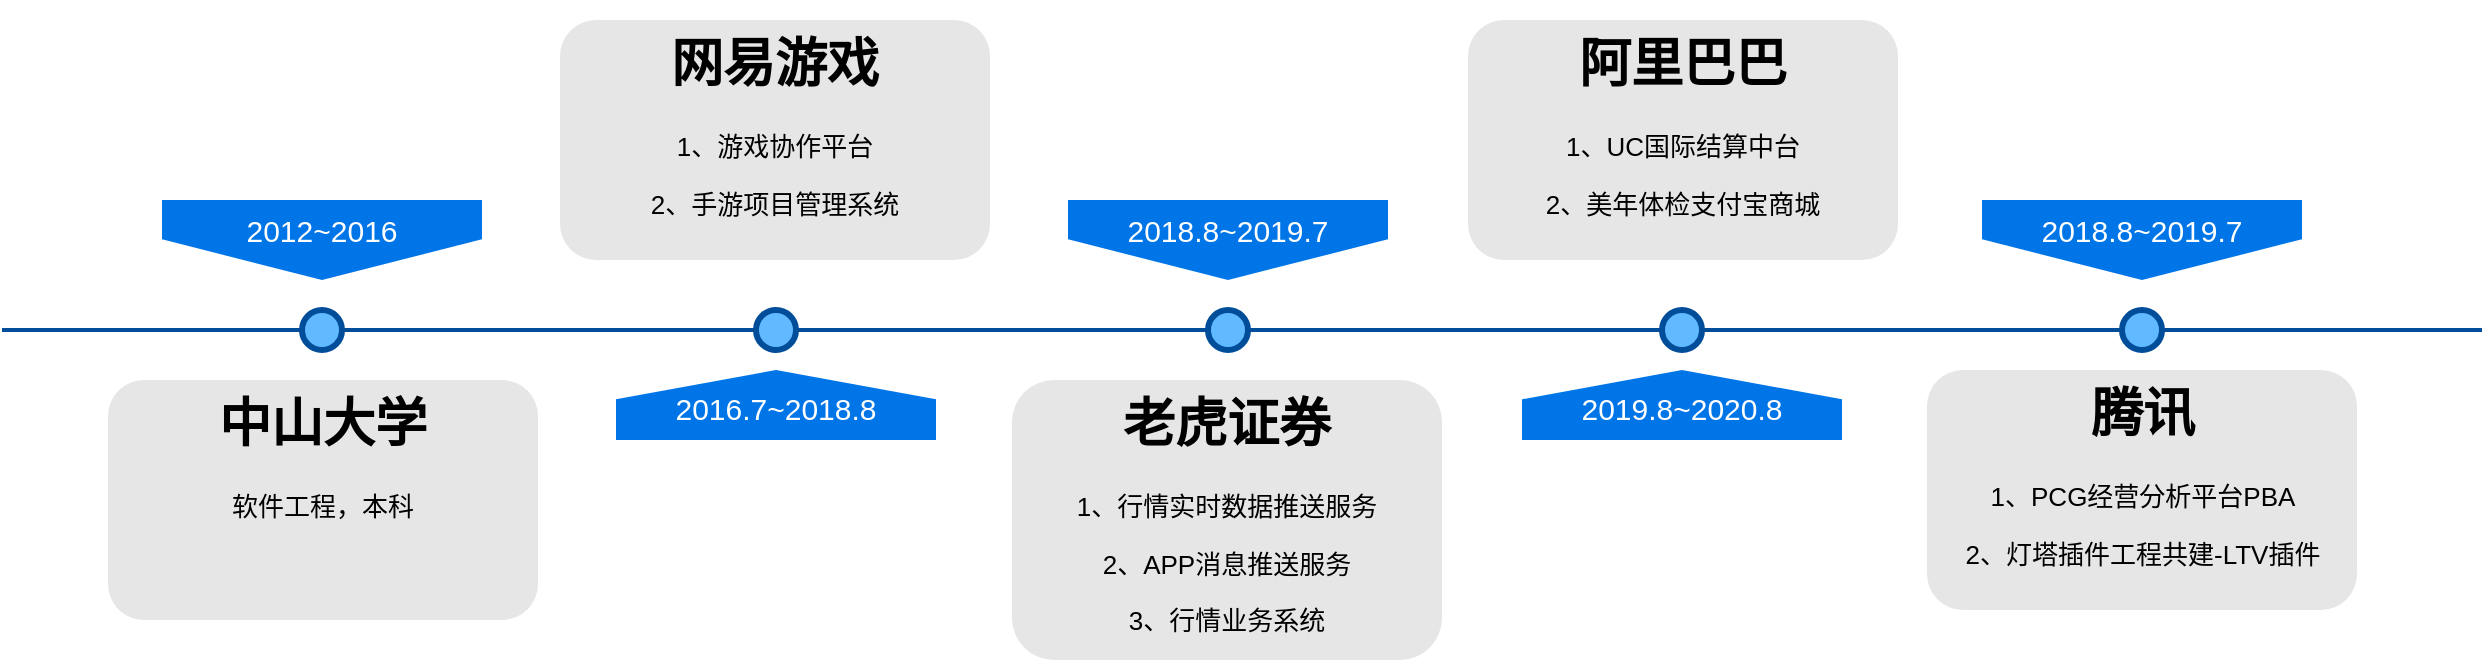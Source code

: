 <mxfile version="14.9.4" type="github">
  <diagram name="Page-1" id="82e54ff1-d628-8f03-85c4-9753963a91cd">
    <mxGraphModel dx="1298" dy="763" grid="1" gridSize="10" guides="1" tooltips="1" connect="1" arrows="1" fold="1" page="1" pageScale="1" pageWidth="1100" pageHeight="850" background="none" math="0" shadow="0">
      <root>
        <mxCell id="0" />
        <mxCell id="1" parent="0" />
        <mxCell id="4ec97bd9e5d20128-1" value="" style="line;strokeWidth=2;html=1;fillColor=none;fontSize=28;fontColor=#004D99;strokeColor=#004D99;" parent="1" vertex="1">
          <mxGeometry x="40" y="400" width="1240" height="10" as="geometry" />
        </mxCell>
        <mxCell id="4ec97bd9e5d20128-5" value="2012~2016" style="shape=offPageConnector;whiteSpace=wrap;html=1;fillColor=#0075E8;fontSize=15;fontColor=#FFFFFF;size=0.509;verticalAlign=top;strokeColor=none;" parent="1" vertex="1">
          <mxGeometry x="120" y="340" width="160" height="40" as="geometry" />
        </mxCell>
        <mxCell id="4ec97bd9e5d20128-6" value="&lt;span&gt;2018.8~2019.7&lt;/span&gt;" style="shape=offPageConnector;whiteSpace=wrap;html=1;fillColor=#0075E8;fontSize=15;fontColor=#FFFFFF;size=0.509;verticalAlign=top;strokeColor=none;" parent="1" vertex="1">
          <mxGeometry x="573" y="340" width="160" height="40" as="geometry" />
        </mxCell>
        <mxCell id="4ec97bd9e5d20128-7" value="&lt;span&gt;2016.7~2018.8&lt;/span&gt;" style="shape=offPageConnector;whiteSpace=wrap;html=1;fillColor=#0075E8;fontSize=15;fontColor=#FFFFFF;size=0.418;flipV=1;verticalAlign=bottom;strokeColor=none;spacingBottom=4;" parent="1" vertex="1">
          <mxGeometry x="347" y="425" width="160" height="35" as="geometry" />
        </mxCell>
        <mxCell id="4ec97bd9e5d20128-8" value="&lt;span&gt;2019.8~2020.8&lt;/span&gt;" style="shape=offPageConnector;whiteSpace=wrap;html=1;fillColor=#0075E8;fontSize=15;fontColor=#FFFFFF;size=0.418;flipV=1;verticalAlign=bottom;strokeColor=none;spacingBottom=4;" parent="1" vertex="1">
          <mxGeometry x="800" y="425" width="160" height="35" as="geometry" />
        </mxCell>
        <mxCell id="4ec97bd9e5d20128-9" value="" style="ellipse;whiteSpace=wrap;html=1;fillColor=#61BAFF;fontSize=28;fontColor=#004D99;strokeWidth=3;strokeColor=#004D99;" parent="1" vertex="1">
          <mxGeometry x="190" y="395" width="20" height="20" as="geometry" />
        </mxCell>
        <mxCell id="4ec97bd9e5d20128-10" value="" style="ellipse;whiteSpace=wrap;html=1;fillColor=#61BAFF;fontSize=28;fontColor=#004D99;strokeWidth=3;strokeColor=#004D99;" parent="1" vertex="1">
          <mxGeometry x="417" y="395" width="20" height="20" as="geometry" />
        </mxCell>
        <mxCell id="4ec97bd9e5d20128-11" value="" style="ellipse;whiteSpace=wrap;html=1;fillColor=#61BAFF;fontSize=28;fontColor=#004D99;strokeWidth=3;strokeColor=#004D99;" parent="1" vertex="1">
          <mxGeometry x="643" y="395" width="20" height="20" as="geometry" />
        </mxCell>
        <mxCell id="4ec97bd9e5d20128-13" value="" style="ellipse;whiteSpace=wrap;html=1;fillColor=#61BAFF;fontSize=28;fontColor=#004D99;strokeWidth=3;strokeColor=#004D99;" parent="1" vertex="1">
          <mxGeometry x="870" y="395" width="20" height="20" as="geometry" />
        </mxCell>
        <mxCell id="4ec97bd9e5d20128-14" value="&lt;h1&gt;中山大学&lt;/h1&gt;&lt;div&gt;软件工程，本科&lt;/div&gt;" style="text;html=1;spacing=5;spacingTop=-20;whiteSpace=wrap;overflow=hidden;strokeColor=none;strokeWidth=3;fillColor=#E6E6E6;fontSize=13;fontColor=#000000;align=center;rounded=1;" parent="1" vertex="1">
          <mxGeometry x="93" y="430" width="215" height="120" as="geometry" />
        </mxCell>
        <mxCell id="4ec97bd9e5d20128-16" value="&lt;h1&gt;网易游戏&lt;/h1&gt;&lt;p&gt;1、游戏协作平台&lt;/p&gt;&lt;p&gt;2、手游项目管理系统&lt;/p&gt;" style="text;html=1;spacing=5;spacingTop=-20;whiteSpace=wrap;overflow=hidden;strokeColor=none;strokeWidth=3;fillColor=#E6E6E6;fontSize=13;fontColor=#000000;align=center;rounded=1;" parent="1" vertex="1">
          <mxGeometry x="319" y="250" width="215" height="120" as="geometry" />
        </mxCell>
        <mxCell id="4ec97bd9e5d20128-17" value="&lt;h1&gt;老虎证券&lt;/h1&gt;&lt;p&gt;1、行情实时数据推送服务&lt;/p&gt;&lt;p&gt;2、APP消息推送服务&lt;/p&gt;&lt;p&gt;3、行情业务系统&lt;/p&gt;" style="text;html=1;spacing=5;spacingTop=-20;whiteSpace=wrap;overflow=hidden;strokeColor=none;strokeWidth=3;fillColor=#E6E6E6;fontSize=13;fontColor=#000000;align=center;rounded=1;" parent="1" vertex="1">
          <mxGeometry x="545" y="430" width="215" height="140" as="geometry" />
        </mxCell>
        <mxCell id="4ec97bd9e5d20128-18" value="&lt;h1&gt;阿里巴巴&lt;/h1&gt;&lt;p&gt;1、UC国际结算中台&lt;/p&gt;&lt;p&gt;2、美年体检支付宝商城&lt;/p&gt;" style="text;html=1;spacing=5;spacingTop=-20;whiteSpace=wrap;overflow=hidden;strokeColor=none;strokeWidth=3;fillColor=#E6E6E6;fontSize=13;fontColor=#000000;align=center;rounded=1;" parent="1" vertex="1">
          <mxGeometry x="773" y="250" width="215" height="120" as="geometry" />
        </mxCell>
        <mxCell id="caaN8M_G6OeS39wRu9X8-1" value="&lt;span&gt;2018.8~2019.7&lt;/span&gt;" style="shape=offPageConnector;whiteSpace=wrap;html=1;fillColor=#0075E8;fontSize=15;fontColor=#FFFFFF;size=0.509;verticalAlign=top;strokeColor=none;" vertex="1" parent="1">
          <mxGeometry x="1030" y="340" width="160" height="40" as="geometry" />
        </mxCell>
        <mxCell id="caaN8M_G6OeS39wRu9X8-2" value="" style="ellipse;whiteSpace=wrap;html=1;fillColor=#61BAFF;fontSize=28;fontColor=#004D99;strokeWidth=3;strokeColor=#004D99;" vertex="1" parent="1">
          <mxGeometry x="1100" y="395" width="20" height="20" as="geometry" />
        </mxCell>
        <mxCell id="caaN8M_G6OeS39wRu9X8-3" value="&lt;h1&gt;腾讯&lt;/h1&gt;&lt;p&gt;1、PCG经营分析平台PBA&lt;/p&gt;&lt;p&gt;2、灯塔插件工程共建-LTV插件&lt;/p&gt;" style="text;html=1;spacing=5;spacingTop=-20;whiteSpace=wrap;overflow=hidden;strokeColor=none;strokeWidth=3;fillColor=#E6E6E6;fontSize=13;fontColor=#000000;align=center;rounded=1;" vertex="1" parent="1">
          <mxGeometry x="1002.5" y="425" width="215" height="120" as="geometry" />
        </mxCell>
      </root>
    </mxGraphModel>
  </diagram>
</mxfile>
